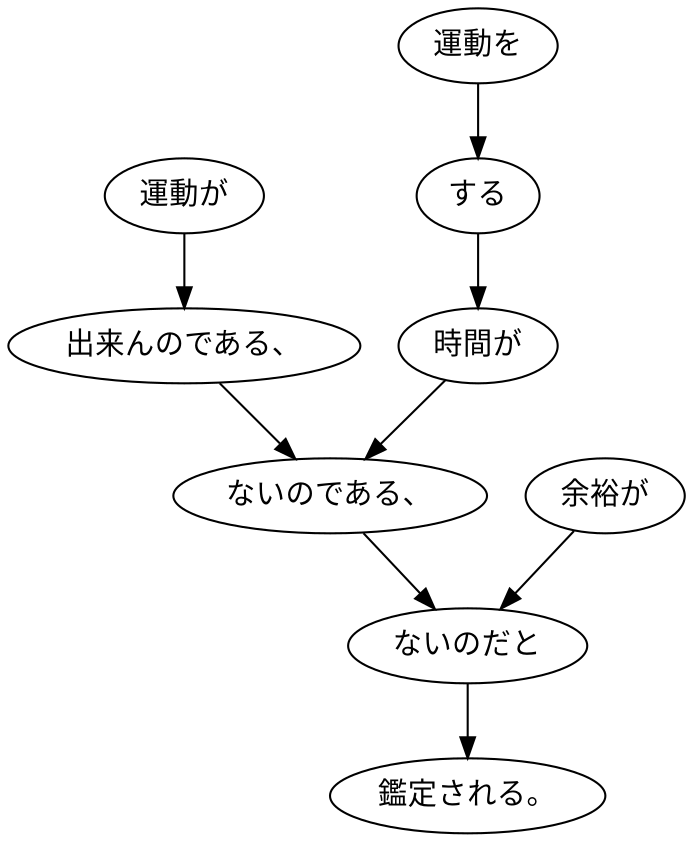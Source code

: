 digraph graph3932 {
	node0 [label="運動が"];
	node1 [label="出来んのである、"];
	node2 [label="運動を"];
	node3 [label="する"];
	node4 [label="時間が"];
	node5 [label="ないのである、"];
	node6 [label="余裕が"];
	node7 [label="ないのだと"];
	node8 [label="鑑定される。"];
	node0 -> node1;
	node1 -> node5;
	node2 -> node3;
	node3 -> node4;
	node4 -> node5;
	node5 -> node7;
	node6 -> node7;
	node7 -> node8;
}
